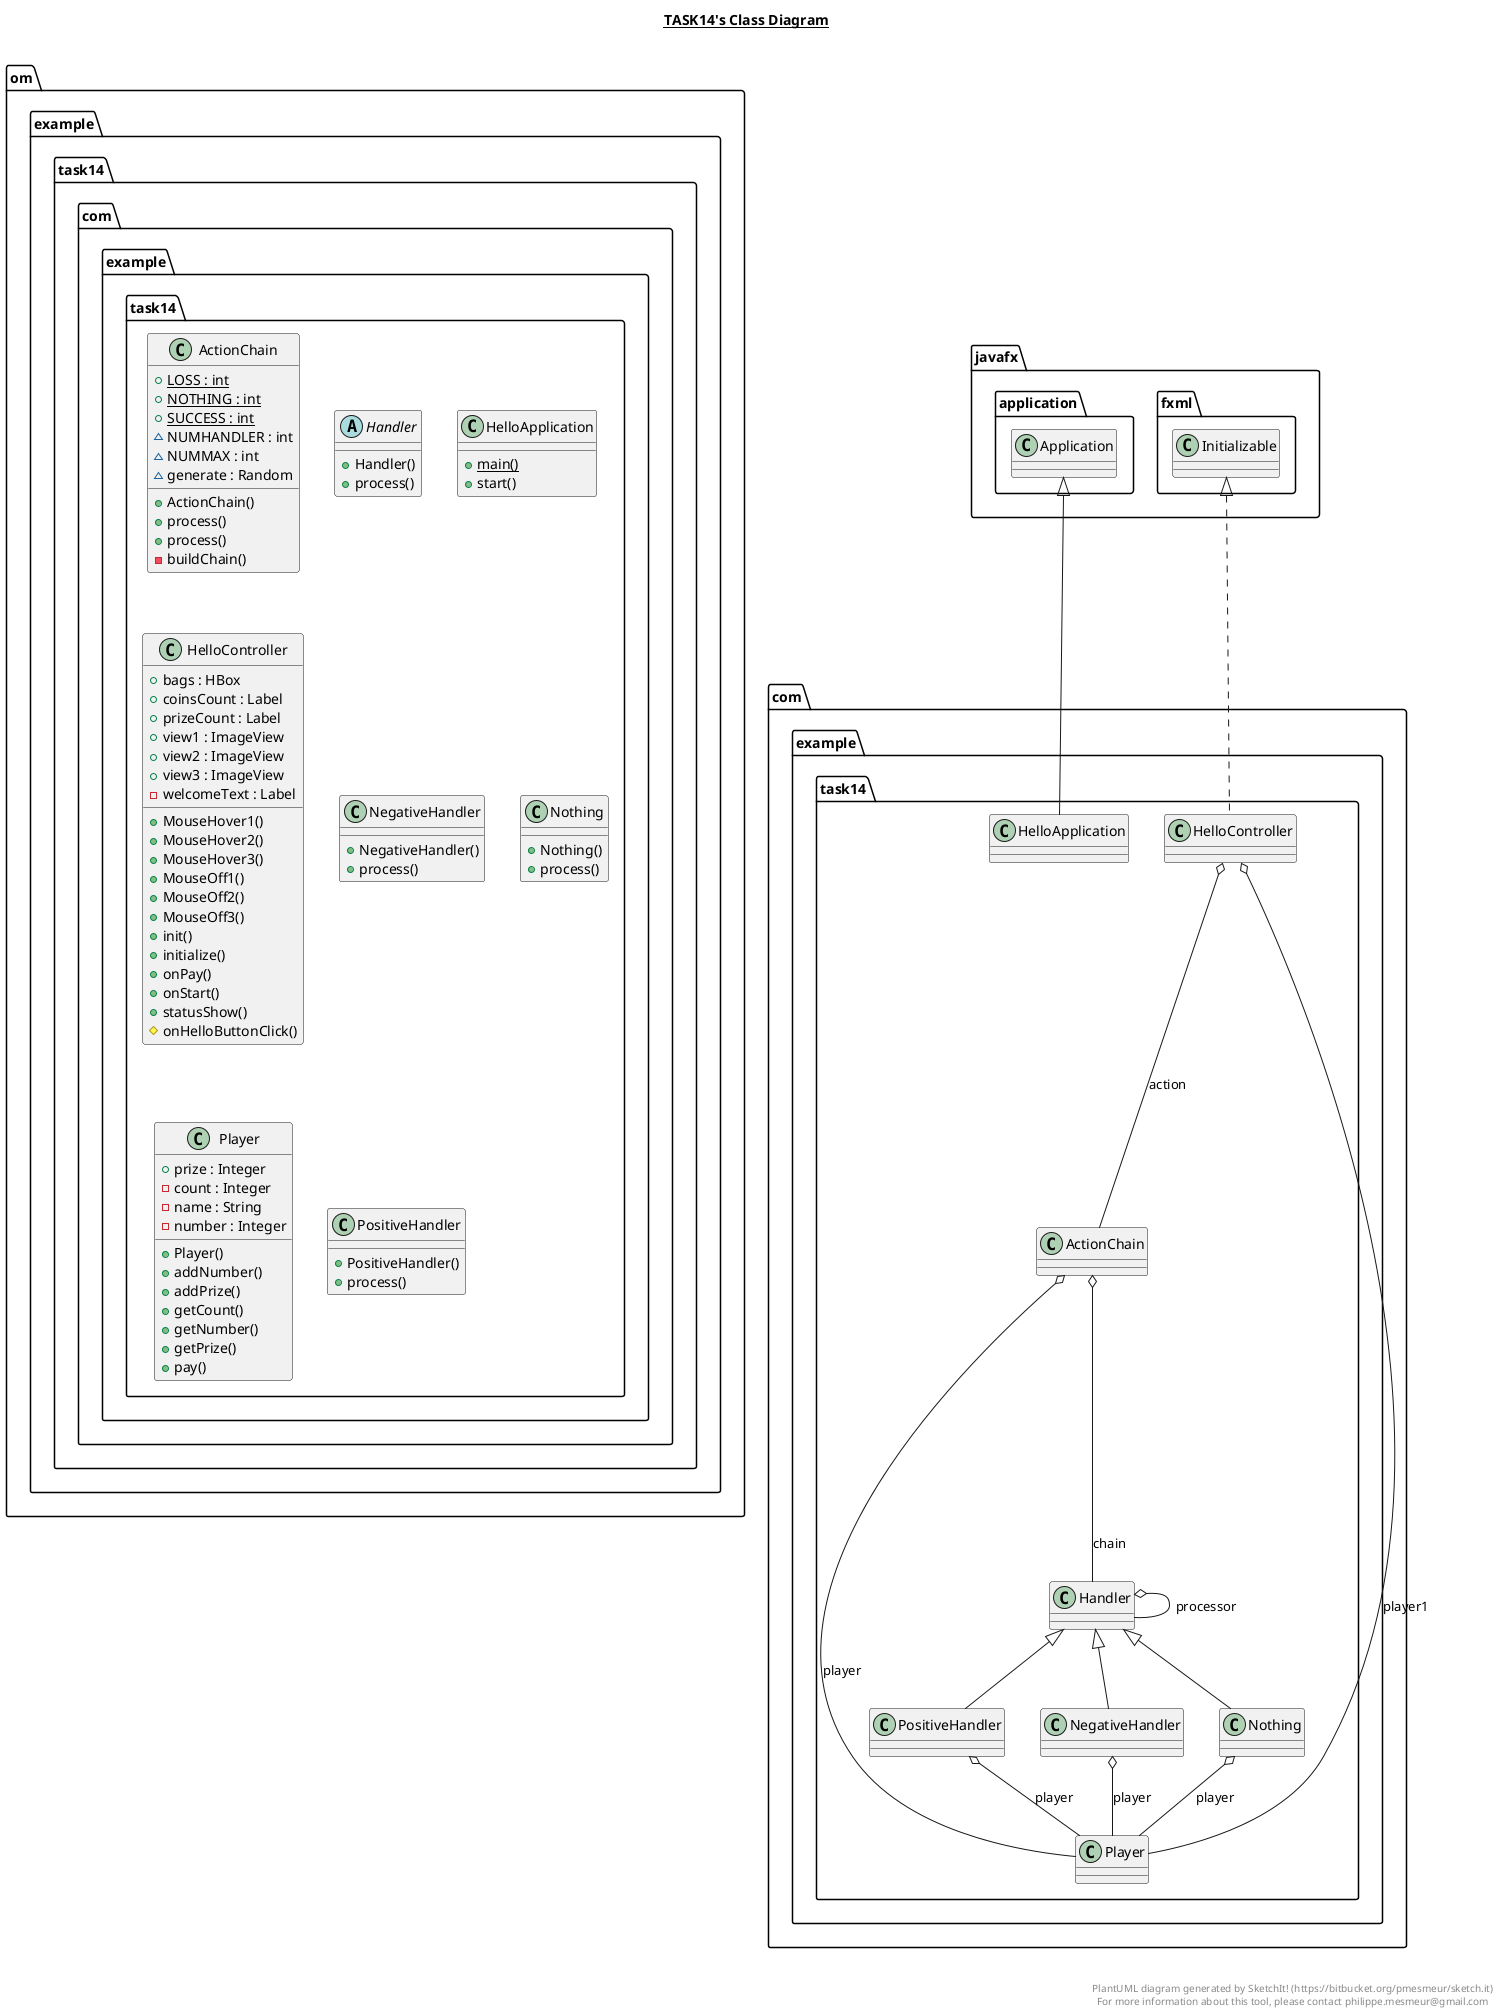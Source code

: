 @startuml

title __TASK14's Class Diagram__\n


    namespace om.example.task14 {
      class com.example.task14.ActionChain {
          {static} + LOSS : int
          {static} + NOTHING : int
          {static} + SUCCESS : int
          ~ NUMHANDLER : int
          ~ NUMMAX : int
          ~ generate : Random
          + ActionChain()
          + process()
          + process()
          - buildChain()
      }
    }

  


    namespace om.example.task14 {
      abstract class com.example.task14.Handler {
          + Handler()
          + process()
      }
    }

  


    namespace om.example.task14 {
      class com.example.task14.HelloApplication {
          {static} + main()
          + start()
      }
    }

  


    namespace om.example.task14 {
      class com.example.task14.HelloController {
          + bags : HBox
          + coinsCount : Label
          + prizeCount : Label
          + view1 : ImageView
          + view2 : ImageView
          + view3 : ImageView
          - welcomeText : Label
          + MouseHover1()
          + MouseHover2()
          + MouseHover3()
          + MouseOff1()
          + MouseOff2()
          + MouseOff3()
          + init()
          + initialize()
          + onPay()
          + onStart()
          + statusShow()
          # onHelloButtonClick()
      }
    }

  


    namespace om.example.task14 {
      class com.example.task14.NegativeHandler {
          + NegativeHandler()
          + process()
      }
    }

  


    namespace om.example.task14 {
      class com.example.task14.Nothing {
          + Nothing()
          + process()
      }
    }

  


    namespace om.example.task14 {
      class com.example.task14.Player {
          + prize : Integer
          - count : Integer
          - name : String
          - number : Integer
          + Player()
          + addNumber()
          + addPrize()
          + getCount()
          + getNumber()
          + getPrize()
          + pay()
      }
    }

  


    namespace om.example.task14 {
      class com.example.task14.PositiveHandler {
          + PositiveHandler()
          + process()
      }
    }

  

  com.example.task14.ActionChain o-- com.example.task14.Handler : chain
  com.example.task14.ActionChain o-- com.example.task14.Player : player
  com.example.task14.Handler o-- com.example.task14.Handler : processor
  com.example.task14.HelloApplication -up-|> javafx.application.Application
  com.example.task14.HelloController .up.|> javafx.fxml.Initializable
  com.example.task14.HelloController o-- com.example.task14.Player : player1
  com.example.task14.HelloController o-- com.example.task14.ActionChain : action
  com.example.task14.NegativeHandler -up-|> com.example.task14.Handler
  com.example.task14.NegativeHandler o-- com.example.task14.Player : player
  com.example.task14.Nothing -up-|> com.example.task14.Handler
  com.example.task14.Nothing o-- com.example.task14.Player : player
  com.example.task14.PositiveHandler -up-|> com.example.task14.Handler
  com.example.task14.PositiveHandler o-- com.example.task14.Player : player


right footer


PlantUML diagram generated by SketchIt! (https://bitbucket.org/pmesmeur/sketch.it)
For more information about this tool, please contact philippe.mesmeur@gmail.com
endfooter

@enduml
